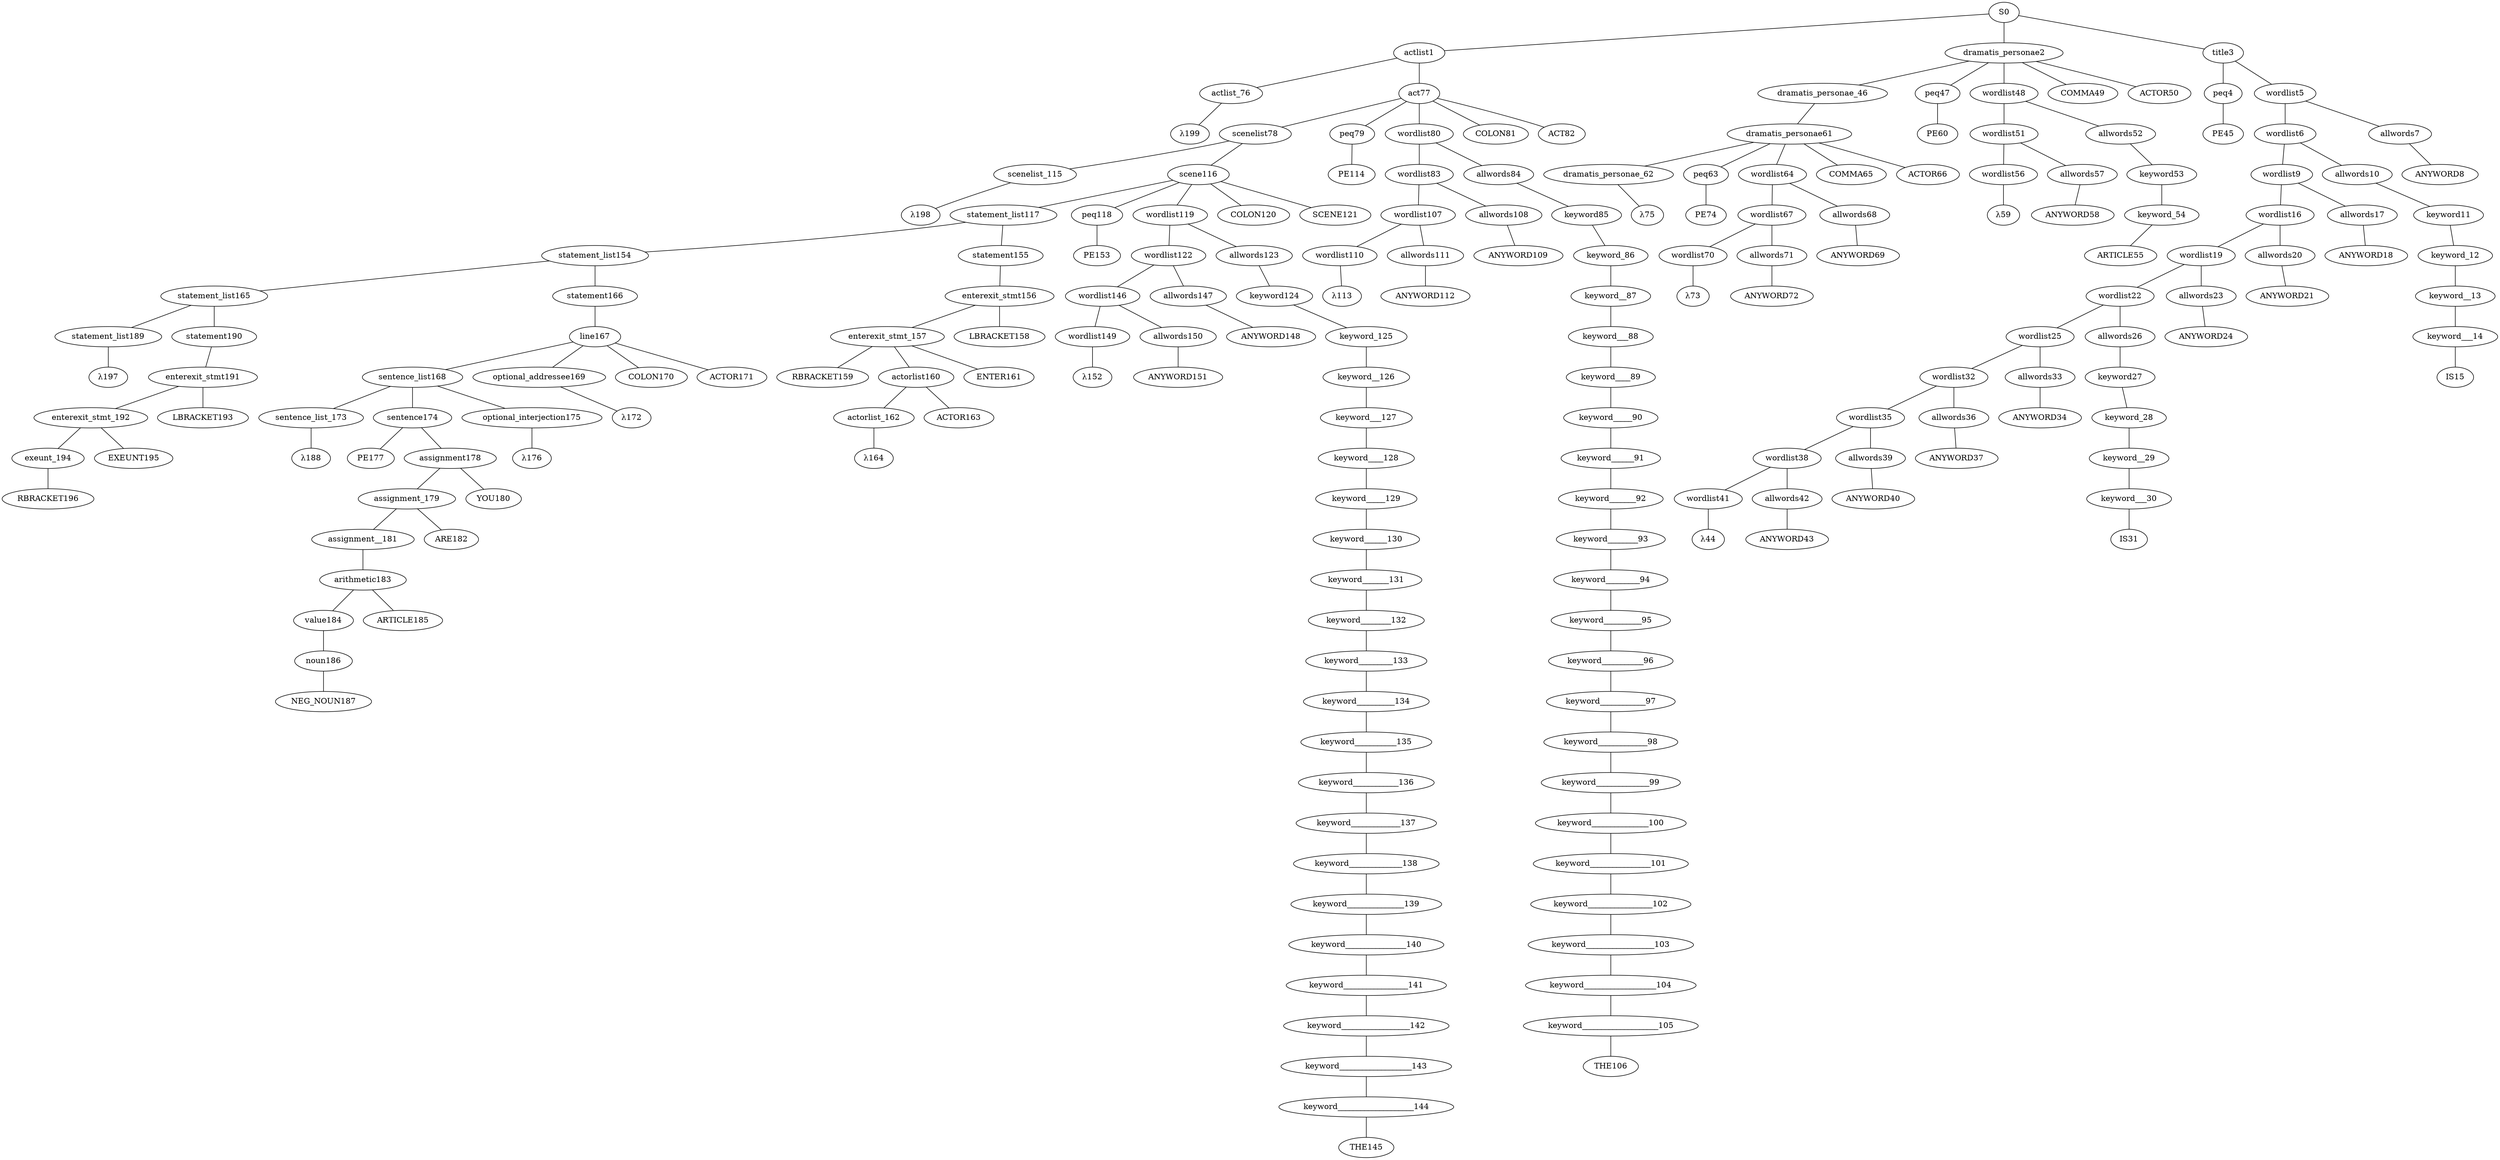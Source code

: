 strict graph {
	S0 -- actlist1
	S0 -- dramatis_personae2
	S0 -- title3

	title3 -- peq4
	title3 -- wordlist5

	wordlist5 -- wordlist6
	wordlist5 -- allwords7

	allwords7 -- ANYWORD8


	wordlist6 -- wordlist9
	wordlist6 -- allwords10

	allwords10 -- keyword11

	keyword11 -- keyword_12

	keyword_12 -- keyword__13

	keyword__13 -- keyword___14

	keyword___14 -- IS15


	wordlist9 -- wordlist16
	wordlist9 -- allwords17

	allwords17 -- ANYWORD18


	wordlist16 -- wordlist19
	wordlist16 -- allwords20

	allwords20 -- ANYWORD21


	wordlist19 -- wordlist22
	wordlist19 -- allwords23

	allwords23 -- ANYWORD24


	wordlist22 -- wordlist25
	wordlist22 -- allwords26

	allwords26 -- keyword27

	keyword27 -- keyword_28

	keyword_28 -- keyword__29

	keyword__29 -- keyword___30

	keyword___30 -- IS31


	wordlist25 -- wordlist32
	wordlist25 -- allwords33

	allwords33 -- ANYWORD34


	wordlist32 -- wordlist35
	wordlist32 -- allwords36

	allwords36 -- ANYWORD37


	wordlist35 -- wordlist38
	wordlist35 -- allwords39

	allwords39 -- ANYWORD40


	wordlist38 -- wordlist41
	wordlist38 -- allwords42

	allwords42 -- ANYWORD43


	wordlist41 -- λ44

	peq4 -- PE45


	dramatis_personae2 -- dramatis_personae_46
	dramatis_personae2 -- peq47
	dramatis_personae2 -- wordlist48
	dramatis_personae2 -- COMMA49
	dramatis_personae2 -- ACTOR50



	wordlist48 -- wordlist51
	wordlist48 -- allwords52

	allwords52 -- keyword53

	keyword53 -- keyword_54

	keyword_54 -- ARTICLE55


	wordlist51 -- wordlist56
	wordlist51 -- allwords57

	allwords57 -- ANYWORD58


	wordlist56 -- λ59

	peq47 -- PE60


	dramatis_personae_46 -- dramatis_personae61

	dramatis_personae61 -- dramatis_personae_62
	dramatis_personae61 -- peq63
	dramatis_personae61 -- wordlist64
	dramatis_personae61 -- COMMA65
	dramatis_personae61 -- ACTOR66



	wordlist64 -- wordlist67
	wordlist64 -- allwords68

	allwords68 -- ANYWORD69


	wordlist67 -- wordlist70
	wordlist67 -- allwords71

	allwords71 -- ANYWORD72


	wordlist70 -- λ73

	peq63 -- PE74


	dramatis_personae_62 -- λ75

	actlist1 -- actlist_76
	actlist1 -- act77

	act77 -- scenelist78
	act77 -- peq79
	act77 -- wordlist80
	act77 -- COLON81
	act77 -- ACT82



	wordlist80 -- wordlist83
	wordlist80 -- allwords84

	allwords84 -- keyword85

	keyword85 -- keyword_86

	keyword_86 -- keyword__87

	keyword__87 -- keyword___88

	keyword___88 -- keyword____89

	keyword____89 -- keyword_____90

	keyword_____90 -- keyword______91

	keyword______91 -- keyword_______92

	keyword_______92 -- keyword________93

	keyword________93 -- keyword_________94

	keyword_________94 -- keyword__________95

	keyword__________95 -- keyword___________96

	keyword___________96 -- keyword____________97

	keyword____________97 -- keyword_____________98

	keyword_____________98 -- keyword______________99

	keyword______________99 -- keyword_______________100

	keyword_______________100 -- keyword________________101

	keyword________________101 -- keyword_________________102

	keyword_________________102 -- keyword__________________103

	keyword__________________103 -- keyword___________________104

	keyword___________________104 -- keyword____________________105

	keyword____________________105 -- THE106


	wordlist83 -- wordlist107
	wordlist83 -- allwords108

	allwords108 -- ANYWORD109


	wordlist107 -- wordlist110
	wordlist107 -- allwords111

	allwords111 -- ANYWORD112


	wordlist110 -- λ113

	peq79 -- PE114


	scenelist78 -- scenelist_115
	scenelist78 -- scene116

	scene116 -- statement_list117
	scene116 -- peq118
	scene116 -- wordlist119
	scene116 -- COLON120
	scene116 -- SCENE121



	wordlist119 -- wordlist122
	wordlist119 -- allwords123

	allwords123 -- keyword124

	keyword124 -- keyword_125

	keyword_125 -- keyword__126

	keyword__126 -- keyword___127

	keyword___127 -- keyword____128

	keyword____128 -- keyword_____129

	keyword_____129 -- keyword______130

	keyword______130 -- keyword_______131

	keyword_______131 -- keyword________132

	keyword________132 -- keyword_________133

	keyword_________133 -- keyword__________134

	keyword__________134 -- keyword___________135

	keyword___________135 -- keyword____________136

	keyword____________136 -- keyword_____________137

	keyword_____________137 -- keyword______________138

	keyword______________138 -- keyword_______________139

	keyword_______________139 -- keyword________________140

	keyword________________140 -- keyword_________________141

	keyword_________________141 -- keyword__________________142

	keyword__________________142 -- keyword___________________143

	keyword___________________143 -- keyword____________________144

	keyword____________________144 -- THE145


	wordlist122 -- wordlist146
	wordlist122 -- allwords147

	allwords147 -- ANYWORD148


	wordlist146 -- wordlist149
	wordlist146 -- allwords150

	allwords150 -- ANYWORD151


	wordlist149 -- λ152

	peq118 -- PE153


	statement_list117 -- statement_list154
	statement_list117 -- statement155

	statement155 -- enterexit_stmt156

	enterexit_stmt156 -- enterexit_stmt_157
	enterexit_stmt156 -- LBRACKET158


	enterexit_stmt_157 -- RBRACKET159
	enterexit_stmt_157 -- actorlist160
	enterexit_stmt_157 -- ENTER161


	actorlist160 -- actorlist_162
	actorlist160 -- ACTOR163


	actorlist_162 -- λ164


	statement_list154 -- statement_list165
	statement_list154 -- statement166

	statement166 -- line167

	line167 -- sentence_list168
	line167 -- optional_addressee169
	line167 -- COLON170
	line167 -- ACTOR171



	optional_addressee169 -- λ172

	sentence_list168 -- sentence_list_173
	sentence_list168 -- sentence174
	sentence_list168 -- optional_interjection175

	optional_interjection175 -- λ176

	sentence174 -- PE177
	sentence174 -- assignment178

	assignment178 -- assignment_179
	assignment178 -- YOU180


	assignment_179 -- assignment__181
	assignment_179 -- ARE182


	assignment__181 -- arithmetic183

	arithmetic183 -- value184
	arithmetic183 -- ARTICLE185


	value184 -- noun186

	noun186 -- NEG_NOUN187



	sentence_list_173 -- λ188

	statement_list165 -- statement_list189
	statement_list165 -- statement190

	statement190 -- enterexit_stmt191

	enterexit_stmt191 -- enterexit_stmt_192
	enterexit_stmt191 -- LBRACKET193


	enterexit_stmt_192 -- exeunt_194
	enterexit_stmt_192 -- EXEUNT195


	exeunt_194 -- RBRACKET196


	statement_list189 -- λ197

	scenelist_115 -- λ198

	actlist_76 -- λ199


}
